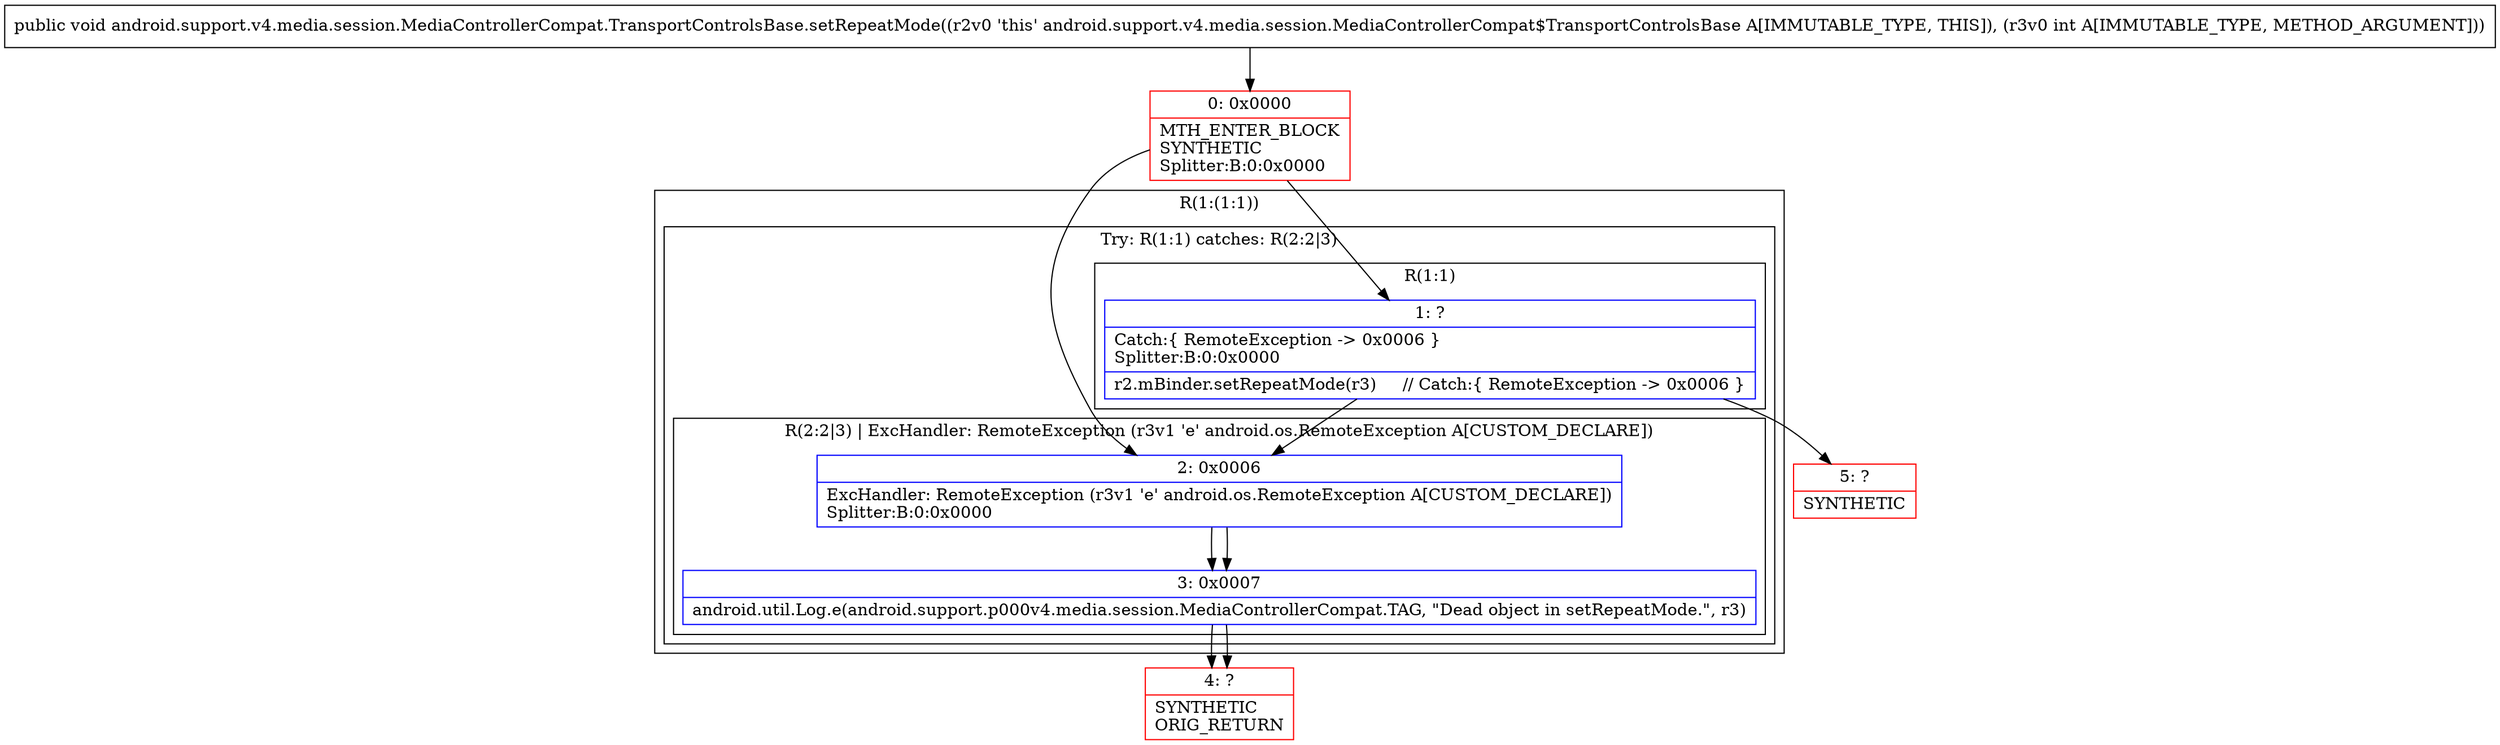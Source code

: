 digraph "CFG forandroid.support.v4.media.session.MediaControllerCompat.TransportControlsBase.setRepeatMode(I)V" {
subgraph cluster_Region_712856705 {
label = "R(1:(1:1))";
node [shape=record,color=blue];
subgraph cluster_TryCatchRegion_1434974439 {
label = "Try: R(1:1) catches: R(2:2|3)";
node [shape=record,color=blue];
subgraph cluster_Region_1221288833 {
label = "R(1:1)";
node [shape=record,color=blue];
Node_1 [shape=record,label="{1\:\ ?|Catch:\{ RemoteException \-\> 0x0006 \}\lSplitter:B:0:0x0000\l|r2.mBinder.setRepeatMode(r3)     \/\/ Catch:\{ RemoteException \-\> 0x0006 \}\l}"];
}
subgraph cluster_Region_5812327 {
label = "R(2:2|3) | ExcHandler: RemoteException (r3v1 'e' android.os.RemoteException A[CUSTOM_DECLARE])\l";
node [shape=record,color=blue];
Node_2 [shape=record,label="{2\:\ 0x0006|ExcHandler: RemoteException (r3v1 'e' android.os.RemoteException A[CUSTOM_DECLARE])\lSplitter:B:0:0x0000\l}"];
Node_3 [shape=record,label="{3\:\ 0x0007|android.util.Log.e(android.support.p000v4.media.session.MediaControllerCompat.TAG, \"Dead object in setRepeatMode.\", r3)\l}"];
}
}
}
subgraph cluster_Region_5812327 {
label = "R(2:2|3) | ExcHandler: RemoteException (r3v1 'e' android.os.RemoteException A[CUSTOM_DECLARE])\l";
node [shape=record,color=blue];
Node_2 [shape=record,label="{2\:\ 0x0006|ExcHandler: RemoteException (r3v1 'e' android.os.RemoteException A[CUSTOM_DECLARE])\lSplitter:B:0:0x0000\l}"];
Node_3 [shape=record,label="{3\:\ 0x0007|android.util.Log.e(android.support.p000v4.media.session.MediaControllerCompat.TAG, \"Dead object in setRepeatMode.\", r3)\l}"];
}
Node_0 [shape=record,color=red,label="{0\:\ 0x0000|MTH_ENTER_BLOCK\lSYNTHETIC\lSplitter:B:0:0x0000\l}"];
Node_4 [shape=record,color=red,label="{4\:\ ?|SYNTHETIC\lORIG_RETURN\l}"];
Node_5 [shape=record,color=red,label="{5\:\ ?|SYNTHETIC\l}"];
MethodNode[shape=record,label="{public void android.support.v4.media.session.MediaControllerCompat.TransportControlsBase.setRepeatMode((r2v0 'this' android.support.v4.media.session.MediaControllerCompat$TransportControlsBase A[IMMUTABLE_TYPE, THIS]), (r3v0 int A[IMMUTABLE_TYPE, METHOD_ARGUMENT])) }"];
MethodNode -> Node_0;
Node_1 -> Node_2;
Node_1 -> Node_5;
Node_2 -> Node_3;
Node_3 -> Node_4;
Node_2 -> Node_3;
Node_3 -> Node_4;
Node_0 -> Node_1;
Node_0 -> Node_2;
}


